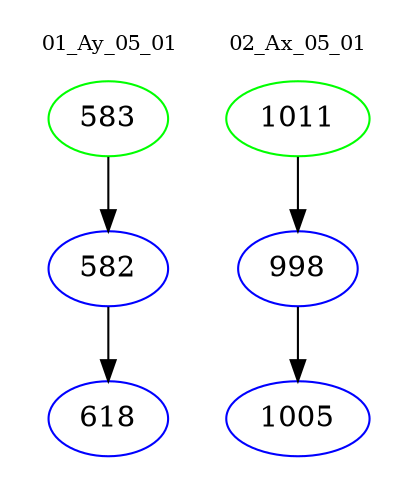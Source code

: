 digraph{
subgraph cluster_0 {
color = white
label = "01_Ay_05_01";
fontsize=10;
T0_583 [label="583", color="green"]
T0_583 -> T0_582 [color="black"]
T0_582 [label="582", color="blue"]
T0_582 -> T0_618 [color="black"]
T0_618 [label="618", color="blue"]
}
subgraph cluster_1 {
color = white
label = "02_Ax_05_01";
fontsize=10;
T1_1011 [label="1011", color="green"]
T1_1011 -> T1_998 [color="black"]
T1_998 [label="998", color="blue"]
T1_998 -> T1_1005 [color="black"]
T1_1005 [label="1005", color="blue"]
}
}
